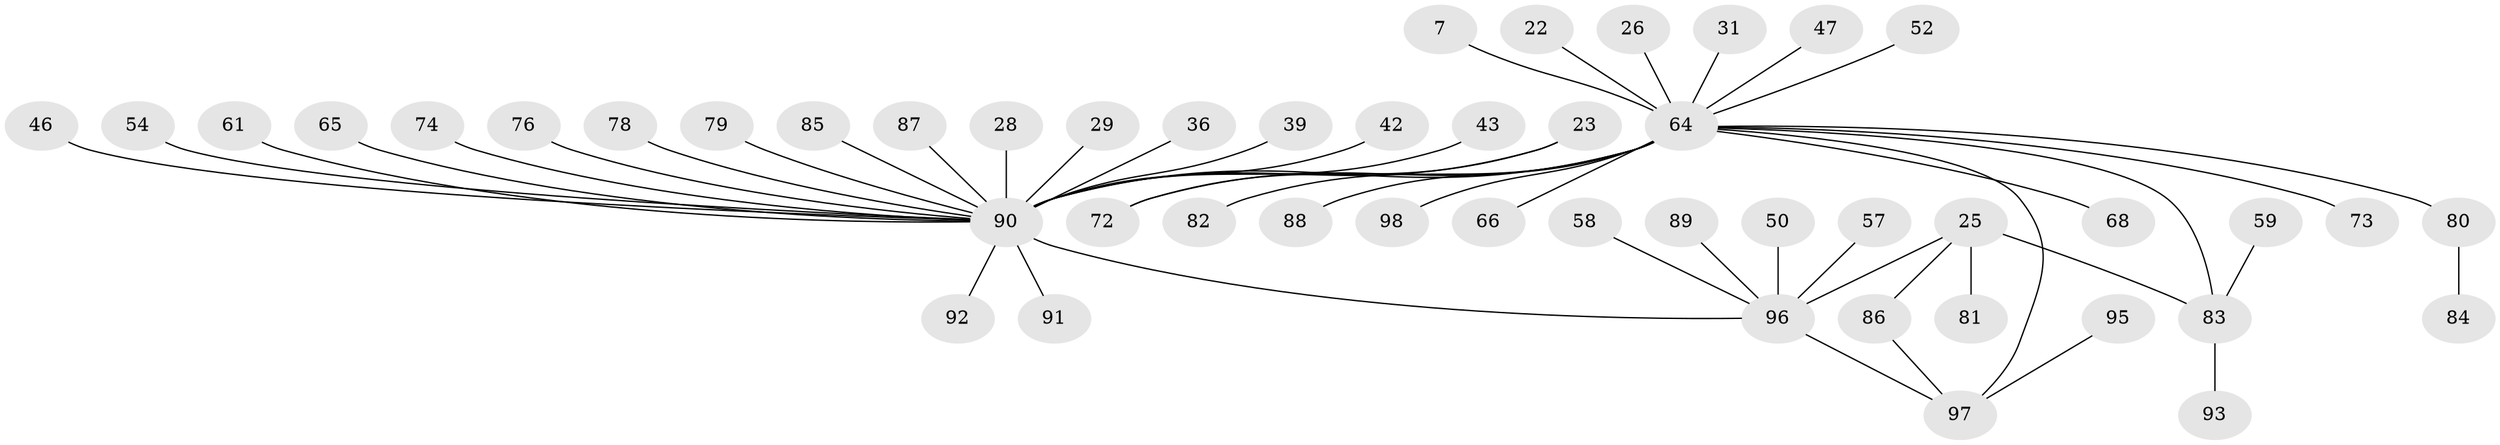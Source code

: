 // original degree distribution, {7: 0.02040816326530612, 30: 0.01020408163265306, 10: 0.02040816326530612, 13: 0.01020408163265306, 5: 0.02040816326530612, 1: 0.5918367346938775, 4: 0.08163265306122448, 9: 0.01020408163265306, 8: 0.01020408163265306, 3: 0.061224489795918366, 2: 0.15306122448979592, 6: 0.01020408163265306}
// Generated by graph-tools (version 1.1) at 2025/46/03/09/25 04:46:52]
// undirected, 49 vertices, 52 edges
graph export_dot {
graph [start="1"]
  node [color=gray90,style=filled];
  7;
  22;
  23 [super="+19"];
  25 [super="+9"];
  26;
  28;
  29;
  31;
  36;
  39;
  42;
  43;
  46 [super="+40"];
  47;
  50;
  52 [super="+27"];
  54;
  57;
  58;
  59;
  61;
  64 [super="+2"];
  65;
  66;
  68;
  72 [super="+11"];
  73 [super="+17"];
  74;
  76 [super="+69+71"];
  78 [super="+70"];
  79;
  80 [super="+16+75"];
  81 [super="+56"];
  82;
  83 [super="+49+53"];
  84;
  85;
  86 [super="+48"];
  87;
  88;
  89;
  90 [super="+21+41+33+63"];
  91;
  92;
  93;
  95 [super="+38"];
  96 [super="+62+94+12"];
  97 [super="+77"];
  98;
  7 -- 64;
  22 -- 64;
  23 -- 72;
  23 -- 90 [weight=3];
  25 -- 86;
  25 -- 81;
  25 -- 96 [weight=2];
  25 -- 83 [weight=2];
  26 -- 64;
  28 -- 90;
  29 -- 90;
  31 -- 64;
  36 -- 90;
  39 -- 90;
  42 -- 90;
  43 -- 90;
  46 -- 90 [weight=2];
  47 -- 64;
  50 -- 96;
  52 -- 64;
  54 -- 90;
  57 -- 96;
  58 -- 96;
  59 -- 83;
  61 -- 90;
  64 -- 66;
  64 -- 68;
  64 -- 72;
  64 -- 73;
  64 -- 80 [weight=2];
  64 -- 82;
  64 -- 83 [weight=2];
  64 -- 88;
  64 -- 90 [weight=6];
  64 -- 97 [weight=2];
  64 -- 98;
  65 -- 90;
  74 -- 90;
  76 -- 90 [weight=2];
  78 -- 90;
  79 -- 90;
  80 -- 84;
  83 -- 93;
  85 -- 90;
  86 -- 97;
  87 -- 90;
  89 -- 96;
  90 -- 96 [weight=3];
  90 -- 91;
  90 -- 92;
  95 -- 97;
  96 -- 97 [weight=2];
}
